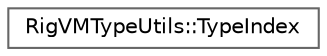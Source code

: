 digraph "Graphical Class Hierarchy"
{
 // INTERACTIVE_SVG=YES
 // LATEX_PDF_SIZE
  bgcolor="transparent";
  edge [fontname=Helvetica,fontsize=10,labelfontname=Helvetica,labelfontsize=10];
  node [fontname=Helvetica,fontsize=10,shape=box,height=0.2,width=0.4];
  rankdir="LR";
  Node0 [id="Node000000",label="RigVMTypeUtils::TypeIndex",height=0.2,width=0.4,color="grey40", fillcolor="white", style="filled",URL="$db/d9f/classRigVMTypeUtils_1_1TypeIndex.html",tooltip=" "];
}
